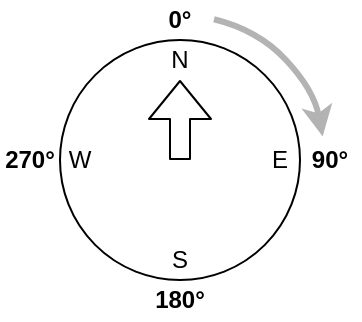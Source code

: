 <?xml version="1.0"?>
<mxfile version="13.5.5">
  <diagram id="wANTthIQ15v0raCz-0-W" name="heading">
    <mxGraphModel dx="2" dy="1" grid="1" gridSize="10" guides="1" tooltips="1" connect="1" arrows="1" fold="1" page="1" pageScale="1" pageWidth="827" pageHeight="1169" math="0" shadow="0">
      <root>
        <mxCell id="0"/>
        <mxCell id="1" parent="0"/>
        <mxCell id="27" value="" style="ellipse;whiteSpace=wrap;html=1;aspect=fixed;" parent="1" vertex="1">
          <mxGeometry x="260" y="300" width="120" height="120" as="geometry"/>
        </mxCell>
        <mxCell id="28" value="0&#xB0;" style="text;html=1;strokeColor=none;fillColor=none;align=center;verticalAlign=middle;whiteSpace=wrap;rounded=0;fontStyle=1" parent="1" vertex="1">
          <mxGeometry x="305" y="280" width="30" height="20" as="geometry"/>
        </mxCell>
        <mxCell id="29" value="S" style="text;html=1;strokeColor=none;fillColor=none;align=center;verticalAlign=middle;whiteSpace=wrap;rounded=0;" parent="1" vertex="1">
          <mxGeometry x="300" y="400" width="40" height="20" as="geometry"/>
        </mxCell>
        <mxCell id="30" value="E" style="text;html=1;strokeColor=none;fillColor=none;align=center;verticalAlign=middle;whiteSpace=wrap;rounded=0;" parent="1" vertex="1">
          <mxGeometry x="360" y="350" width="20" height="20" as="geometry"/>
        </mxCell>
        <mxCell id="31" value="W" style="text;html=1;strokeColor=none;fillColor=none;align=center;verticalAlign=middle;whiteSpace=wrap;rounded=0;" parent="1" vertex="1">
          <mxGeometry x="260" y="350" width="20" height="20" as="geometry"/>
        </mxCell>
        <mxCell id="32" value="" style="endArrow=classic;html=1;shape=flexArrow;" parent="1" edge="1">
          <mxGeometry width="50" height="50" relative="1" as="geometry">
            <mxPoint x="320" y="360" as="sourcePoint"/>
            <mxPoint x="320" y="320" as="targetPoint"/>
          </mxGeometry>
        </mxCell>
        <mxCell id="33" value="N" style="text;html=1;strokeColor=none;fillColor=none;align=center;verticalAlign=middle;whiteSpace=wrap;rounded=0;" parent="1" vertex="1">
          <mxGeometry x="310" y="300" width="20" height="20" as="geometry"/>
        </mxCell>
        <mxCell id="34" value="180&#xB0;" style="text;html=1;strokeColor=none;fillColor=none;align=center;verticalAlign=middle;whiteSpace=wrap;rounded=0;fontStyle=1" parent="1" vertex="1">
          <mxGeometry x="305" y="420" width="30" height="20" as="geometry"/>
        </mxCell>
        <mxCell id="35" value="90&#xB0;" style="text;html=1;strokeColor=none;fillColor=none;align=center;verticalAlign=middle;whiteSpace=wrap;rounded=0;fontStyle=1" parent="1" vertex="1">
          <mxGeometry x="380" y="350" width="30" height="20" as="geometry"/>
        </mxCell>
        <mxCell id="36" value="270&#xB0;" style="text;html=1;strokeColor=none;fillColor=none;align=center;verticalAlign=middle;whiteSpace=wrap;rounded=0;fontStyle=1" parent="1" vertex="1">
          <mxGeometry x="230" y="350" width="30" height="20" as="geometry"/>
        </mxCell>
        <mxCell id="37" value="" style="curved=1;endArrow=classic;html=1;exitX=1;exitY=0.582;exitDx=0;exitDy=0;strokeWidth=3;strokeColor=#B3B3B3;entryX=0.995;entryY=0.43;entryDx=0;entryDy=0;entryPerimeter=0;exitPerimeter=0;" parent="1" edge="1">
          <mxGeometry width="50" height="50" relative="1" as="geometry">
            <mxPoint x="337" y="289.64" as="sourcePoint"/>
            <mxPoint x="391.3" y="348.2" as="targetPoint"/>
            <Array as="points">
              <mxPoint x="359" y="295"/>
              <mxPoint x="387" y="325"/>
            </Array>
          </mxGeometry>
        </mxCell>
      </root>
    </mxGraphModel>
  </diagram>
</mxfile>
